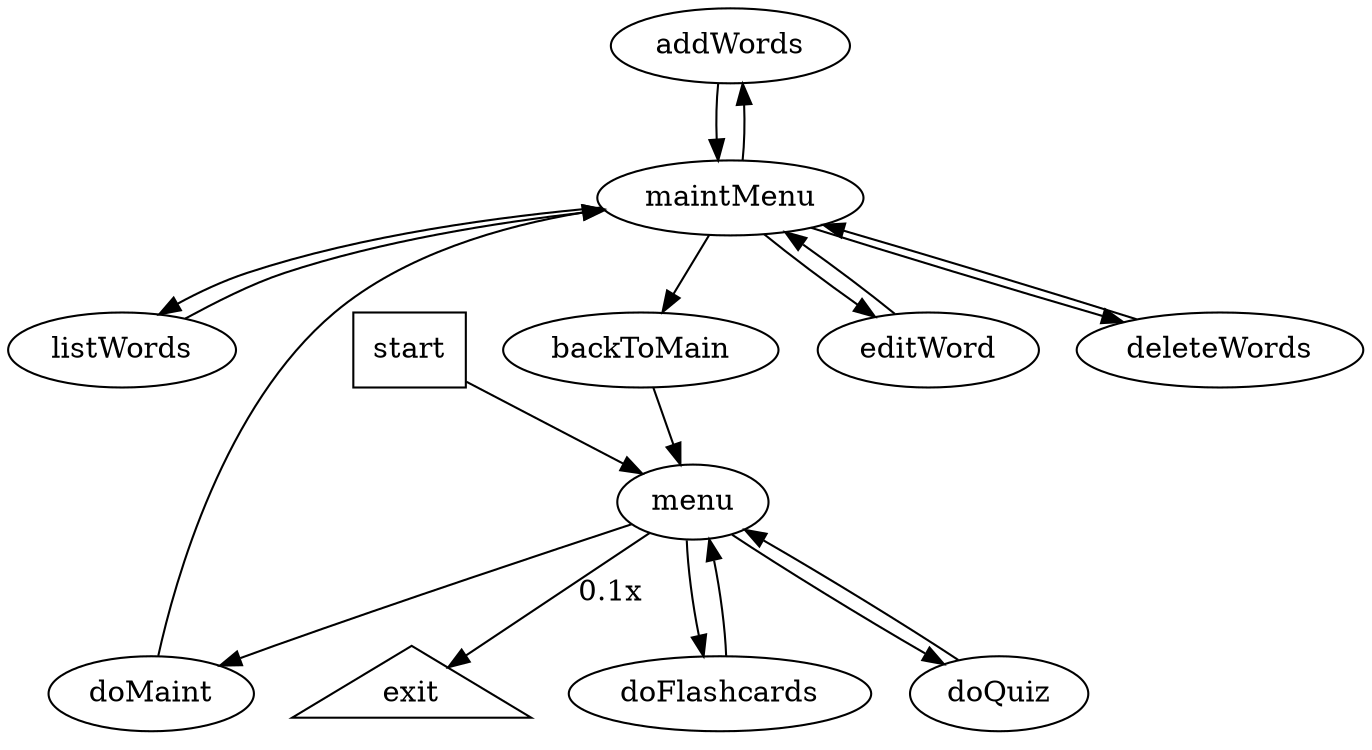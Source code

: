 digraph G {
    addWords [label="addWords"];
    listWords [label="listWords"];
    backToMain [label="backToMain"];
    maintMenu [label="maintMenu"];
    doMaint [label="doMaint"];
    editWord [label="editWord"];
    doQuiz [label="doQuiz"];
    start [label="start", shape=box];
    exit [label="exit", shape=triangle];
    menu [label="menu"];
    deleteWords [label="deleteWords"];
    doFlashcards [label="doFlashcards"];
    addWords -> maintMenu;
    listWords -> maintMenu;
    backToMain -> menu;
    maintMenu -> addWords;
    maintMenu -> deleteWords;
    maintMenu -> listWords;
    maintMenu -> editWord;
    maintMenu -> backToMain;
    doMaint -> maintMenu;
    editWord -> maintMenu;
    doQuiz -> menu;
    start -> menu;
    menu -> doQuiz;
    menu -> exit [label="0.1x"];
    menu -> doMaint;
    menu -> doFlashcards;
    deleteWords -> maintMenu;
    doFlashcards -> menu;
}
